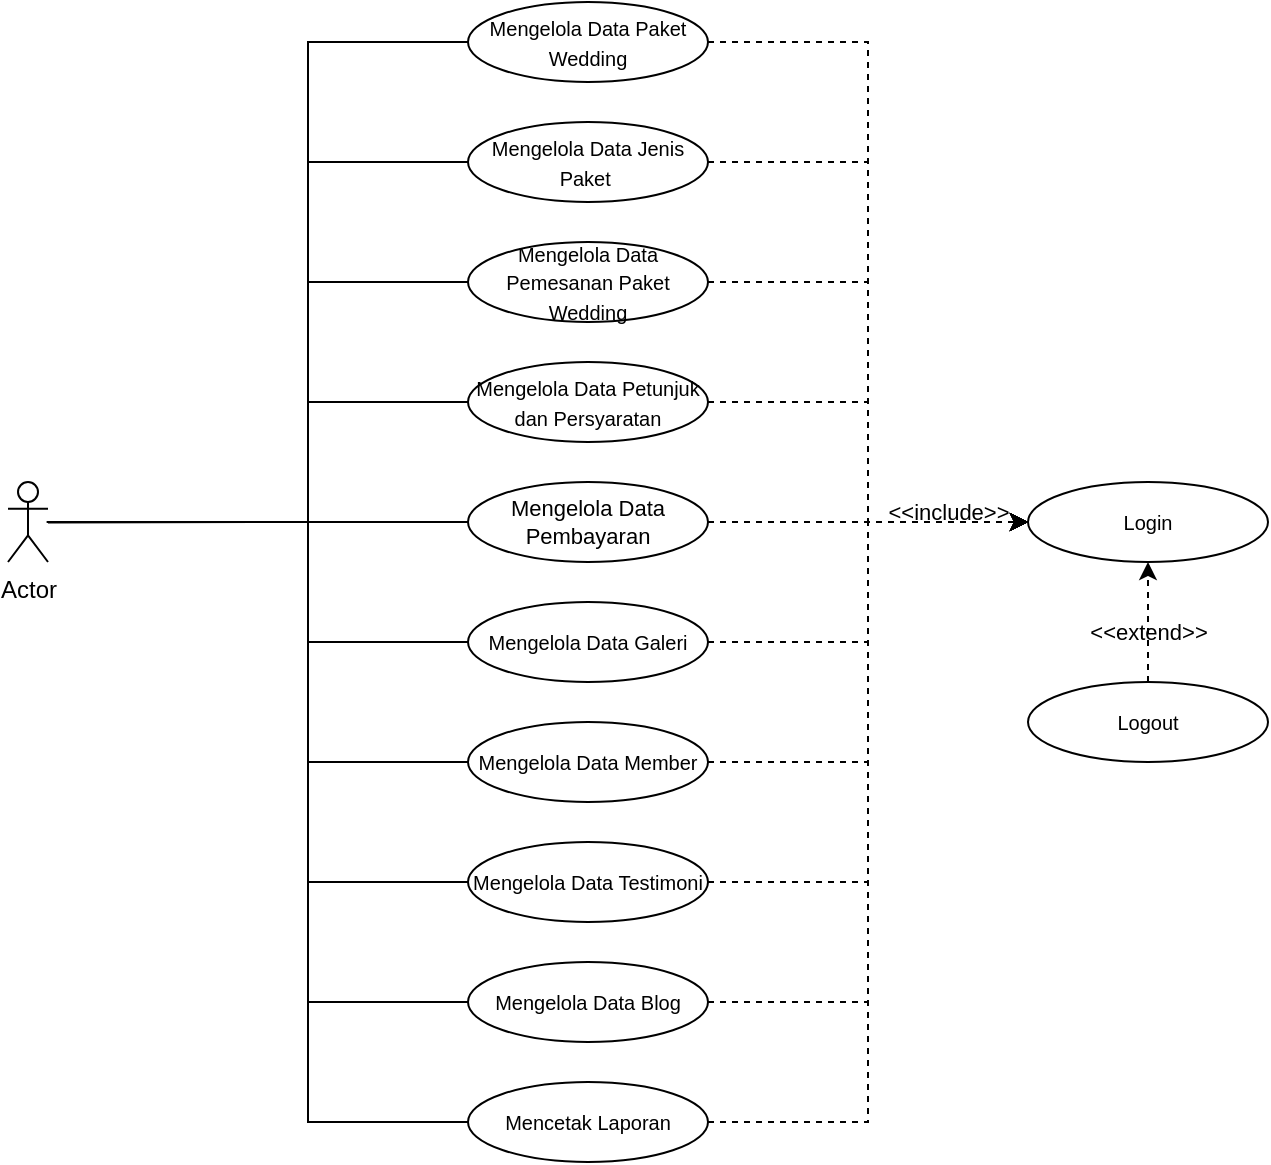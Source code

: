 <mxfile version="21.3.2" type="github">
  <diagram name="Page-1" id="ptqF46JkStDB1N-qUOx_">
    <mxGraphModel dx="1114" dy="576" grid="1" gridSize="10" guides="1" tooltips="1" connect="1" arrows="1" fold="1" page="1" pageScale="1" pageWidth="827" pageHeight="1169" math="0" shadow="0">
      <root>
        <mxCell id="0" />
        <mxCell id="1" parent="0" />
        <mxCell id="HR6nC0uiJFTiaysMqOgH-27" value="" style="edgeStyle=orthogonalEdgeStyle;rounded=0;orthogonalLoop=1;jettySize=auto;html=1;entryX=0;entryY=0.5;entryDx=0;entryDy=0;endArrow=none;endFill=0;" edge="1" parent="1" source="RQx9iSCu71bE9roLs_1m-1" target="HR6nC0uiJFTiaysMqOgH-1">
          <mxGeometry relative="1" as="geometry">
            <mxPoint x="160.0" y="360" as="targetPoint" />
            <Array as="points">
              <mxPoint x="200" y="360" />
              <mxPoint x="200" y="120" />
            </Array>
          </mxGeometry>
        </mxCell>
        <mxCell id="RQx9iSCu71bE9roLs_1m-1" value="Actor" style="shape=umlActor;verticalLabelPosition=bottom;verticalAlign=top;html=1;" parent="1" vertex="1">
          <mxGeometry x="50" y="340" width="20" height="40" as="geometry" />
        </mxCell>
        <mxCell id="HR6nC0uiJFTiaysMqOgH-42" value="" style="edgeStyle=orthogonalEdgeStyle;rounded=0;orthogonalLoop=1;jettySize=auto;html=1;entryX=0;entryY=0.5;entryDx=0;entryDy=0;dashed=1;" edge="1" parent="1" source="HR6nC0uiJFTiaysMqOgH-1" target="HR6nC0uiJFTiaysMqOgH-40">
          <mxGeometry relative="1" as="geometry">
            <mxPoint x="540" y="60" as="targetPoint" />
            <Array as="points">
              <mxPoint x="480" y="120" />
              <mxPoint x="480" y="360" />
            </Array>
          </mxGeometry>
        </mxCell>
        <mxCell id="HR6nC0uiJFTiaysMqOgH-1" value="&lt;font style=&quot;font-size: 10px;&quot;&gt;Mengelola Data Paket Wedding&lt;/font&gt;" style="ellipse;whiteSpace=wrap;html=1;" vertex="1" parent="1">
          <mxGeometry x="280" y="100" width="120" height="40" as="geometry" />
        </mxCell>
        <mxCell id="HR6nC0uiJFTiaysMqOgH-30" style="edgeStyle=orthogonalEdgeStyle;rounded=0;orthogonalLoop=1;jettySize=auto;html=1;endArrow=none;endFill=0;" edge="1" parent="1" source="HR6nC0uiJFTiaysMqOgH-13">
          <mxGeometry relative="1" as="geometry">
            <mxPoint x="70" y="360" as="targetPoint" />
            <Array as="points">
              <mxPoint x="200" y="180" />
              <mxPoint x="200" y="360" />
            </Array>
          </mxGeometry>
        </mxCell>
        <mxCell id="HR6nC0uiJFTiaysMqOgH-43" style="edgeStyle=orthogonalEdgeStyle;rounded=0;orthogonalLoop=1;jettySize=auto;html=1;entryX=0;entryY=0.5;entryDx=0;entryDy=0;dashed=1;" edge="1" parent="1" source="HR6nC0uiJFTiaysMqOgH-13" target="HR6nC0uiJFTiaysMqOgH-40">
          <mxGeometry relative="1" as="geometry">
            <Array as="points">
              <mxPoint x="480" y="180" />
              <mxPoint x="480" y="360" />
            </Array>
          </mxGeometry>
        </mxCell>
        <mxCell id="HR6nC0uiJFTiaysMqOgH-13" value="&lt;font style=&quot;font-size: 10px;&quot;&gt;Mengelola Data Jenis Paket&amp;nbsp;&lt;/font&gt;" style="ellipse;whiteSpace=wrap;html=1;" vertex="1" parent="1">
          <mxGeometry x="280" y="160" width="120" height="40" as="geometry" />
        </mxCell>
        <mxCell id="HR6nC0uiJFTiaysMqOgH-31" style="edgeStyle=orthogonalEdgeStyle;rounded=0;orthogonalLoop=1;jettySize=auto;html=1;exitX=0;exitY=0.5;exitDx=0;exitDy=0;endArrow=none;endFill=0;" edge="1" parent="1" source="HR6nC0uiJFTiaysMqOgH-14">
          <mxGeometry relative="1" as="geometry">
            <mxPoint x="70" y="360.0" as="targetPoint" />
            <Array as="points">
              <mxPoint x="200" y="240" />
              <mxPoint x="200" y="360" />
            </Array>
          </mxGeometry>
        </mxCell>
        <mxCell id="HR6nC0uiJFTiaysMqOgH-44" style="edgeStyle=orthogonalEdgeStyle;rounded=0;orthogonalLoop=1;jettySize=auto;html=1;entryX=0;entryY=0.5;entryDx=0;entryDy=0;dashed=1;" edge="1" parent="1" source="HR6nC0uiJFTiaysMqOgH-14" target="HR6nC0uiJFTiaysMqOgH-40">
          <mxGeometry relative="1" as="geometry">
            <Array as="points">
              <mxPoint x="480" y="240" />
              <mxPoint x="480" y="360" />
            </Array>
          </mxGeometry>
        </mxCell>
        <mxCell id="HR6nC0uiJFTiaysMqOgH-14" value="&lt;font style=&quot;font-size: 10px;&quot;&gt;Mengelola Data Pemesanan Paket Wedding&lt;/font&gt;" style="ellipse;whiteSpace=wrap;html=1;" vertex="1" parent="1">
          <mxGeometry x="280" y="220" width="120" height="40" as="geometry" />
        </mxCell>
        <mxCell id="HR6nC0uiJFTiaysMqOgH-32" style="edgeStyle=orthogonalEdgeStyle;rounded=0;orthogonalLoop=1;jettySize=auto;html=1;endArrow=none;endFill=0;" edge="1" parent="1" source="HR6nC0uiJFTiaysMqOgH-15">
          <mxGeometry relative="1" as="geometry">
            <mxPoint x="70" y="360.0" as="targetPoint" />
            <Array as="points">
              <mxPoint x="200" y="300" />
              <mxPoint x="200" y="360" />
            </Array>
          </mxGeometry>
        </mxCell>
        <mxCell id="HR6nC0uiJFTiaysMqOgH-45" style="edgeStyle=orthogonalEdgeStyle;rounded=0;orthogonalLoop=1;jettySize=auto;html=1;entryX=0;entryY=0.5;entryDx=0;entryDy=0;dashed=1;" edge="1" parent="1" source="HR6nC0uiJFTiaysMqOgH-15" target="HR6nC0uiJFTiaysMqOgH-40">
          <mxGeometry relative="1" as="geometry">
            <Array as="points">
              <mxPoint x="480" y="300" />
              <mxPoint x="480" y="360" />
            </Array>
          </mxGeometry>
        </mxCell>
        <mxCell id="HR6nC0uiJFTiaysMqOgH-15" value="&lt;font style=&quot;font-size: 10px;&quot;&gt;Mengelola Data Petunjuk dan Persyaratan&lt;/font&gt;" style="ellipse;whiteSpace=wrap;html=1;" vertex="1" parent="1">
          <mxGeometry x="280" y="280" width="120" height="40" as="geometry" />
        </mxCell>
        <mxCell id="HR6nC0uiJFTiaysMqOgH-34" style="edgeStyle=orthogonalEdgeStyle;rounded=0;orthogonalLoop=1;jettySize=auto;html=1;exitX=0;exitY=0.5;exitDx=0;exitDy=0;endArrow=none;endFill=0;" edge="1" parent="1" source="HR6nC0uiJFTiaysMqOgH-17">
          <mxGeometry relative="1" as="geometry">
            <mxPoint x="70" y="360.241" as="targetPoint" />
          </mxGeometry>
        </mxCell>
        <mxCell id="HR6nC0uiJFTiaysMqOgH-47" style="edgeStyle=orthogonalEdgeStyle;rounded=0;orthogonalLoop=1;jettySize=auto;html=1;dashed=1;entryX=0;entryY=0.5;entryDx=0;entryDy=0;" edge="1" parent="1" source="HR6nC0uiJFTiaysMqOgH-17" target="HR6nC0uiJFTiaysMqOgH-40">
          <mxGeometry relative="1" as="geometry">
            <mxPoint x="520" y="360" as="targetPoint" />
          </mxGeometry>
        </mxCell>
        <mxCell id="HR6nC0uiJFTiaysMqOgH-17" value="&lt;font style=&quot;font-size: 11px;&quot;&gt;Mengelola Data Pembayaran&lt;/font&gt;" style="ellipse;whiteSpace=wrap;html=1;fontSize=11;" vertex="1" parent="1">
          <mxGeometry x="280" y="340" width="120" height="40" as="geometry" />
        </mxCell>
        <mxCell id="HR6nC0uiJFTiaysMqOgH-35" style="edgeStyle=orthogonalEdgeStyle;rounded=0;orthogonalLoop=1;jettySize=auto;html=1;endArrow=none;endFill=0;" edge="1" parent="1" source="HR6nC0uiJFTiaysMqOgH-18">
          <mxGeometry relative="1" as="geometry">
            <mxPoint x="70" y="360.0" as="targetPoint" />
            <Array as="points">
              <mxPoint x="200" y="420" />
              <mxPoint x="200" y="360" />
            </Array>
          </mxGeometry>
        </mxCell>
        <mxCell id="HR6nC0uiJFTiaysMqOgH-48" style="edgeStyle=orthogonalEdgeStyle;rounded=0;orthogonalLoop=1;jettySize=auto;html=1;dashed=1;entryX=0;entryY=0.5;entryDx=0;entryDy=0;" edge="1" parent="1" source="HR6nC0uiJFTiaysMqOgH-18" target="HR6nC0uiJFTiaysMqOgH-40">
          <mxGeometry relative="1" as="geometry">
            <mxPoint x="520" y="360" as="targetPoint" />
            <Array as="points">
              <mxPoint x="480" y="420" />
              <mxPoint x="480" y="360" />
            </Array>
          </mxGeometry>
        </mxCell>
        <mxCell id="HR6nC0uiJFTiaysMqOgH-18" value="&lt;font style=&quot;font-size: 10px;&quot;&gt;Mengelola Data Galeri&lt;/font&gt;" style="ellipse;whiteSpace=wrap;html=1;" vertex="1" parent="1">
          <mxGeometry x="280" y="400" width="120" height="40" as="geometry" />
        </mxCell>
        <mxCell id="HR6nC0uiJFTiaysMqOgH-36" style="edgeStyle=orthogonalEdgeStyle;rounded=0;orthogonalLoop=1;jettySize=auto;html=1;exitX=0;exitY=0.5;exitDx=0;exitDy=0;endArrow=none;endFill=0;" edge="1" parent="1" source="HR6nC0uiJFTiaysMqOgH-19">
          <mxGeometry relative="1" as="geometry">
            <mxPoint x="70" y="360.0" as="targetPoint" />
            <Array as="points">
              <mxPoint x="200" y="480" />
              <mxPoint x="200" y="360" />
            </Array>
          </mxGeometry>
        </mxCell>
        <mxCell id="HR6nC0uiJFTiaysMqOgH-49" style="edgeStyle=orthogonalEdgeStyle;rounded=0;orthogonalLoop=1;jettySize=auto;html=1;entryX=0;entryY=0.5;entryDx=0;entryDy=0;dashed=1;" edge="1" parent="1" source="HR6nC0uiJFTiaysMqOgH-19" target="HR6nC0uiJFTiaysMqOgH-40">
          <mxGeometry relative="1" as="geometry">
            <Array as="points">
              <mxPoint x="480" y="480" />
              <mxPoint x="480" y="360" />
            </Array>
          </mxGeometry>
        </mxCell>
        <mxCell id="HR6nC0uiJFTiaysMqOgH-19" value="&lt;font style=&quot;font-size: 10px;&quot;&gt;Mengelola Data Member&lt;/font&gt;" style="ellipse;whiteSpace=wrap;html=1;" vertex="1" parent="1">
          <mxGeometry x="280" y="460" width="120" height="40" as="geometry" />
        </mxCell>
        <mxCell id="HR6nC0uiJFTiaysMqOgH-37" style="edgeStyle=orthogonalEdgeStyle;rounded=0;orthogonalLoop=1;jettySize=auto;html=1;endArrow=none;endFill=0;" edge="1" parent="1" source="HR6nC0uiJFTiaysMqOgH-20">
          <mxGeometry relative="1" as="geometry">
            <mxPoint x="70" y="360.0" as="targetPoint" />
            <Array as="points">
              <mxPoint x="200" y="540" />
              <mxPoint x="200" y="360" />
            </Array>
          </mxGeometry>
        </mxCell>
        <mxCell id="HR6nC0uiJFTiaysMqOgH-50" style="edgeStyle=orthogonalEdgeStyle;rounded=0;orthogonalLoop=1;jettySize=auto;html=1;exitX=1;exitY=0.5;exitDx=0;exitDy=0;dashed=1;entryX=0;entryY=0.5;entryDx=0;entryDy=0;" edge="1" parent="1" source="HR6nC0uiJFTiaysMqOgH-20" target="HR6nC0uiJFTiaysMqOgH-40">
          <mxGeometry relative="1" as="geometry">
            <mxPoint x="520" y="360" as="targetPoint" />
            <Array as="points">
              <mxPoint x="480" y="540" />
              <mxPoint x="480" y="360" />
            </Array>
          </mxGeometry>
        </mxCell>
        <mxCell id="HR6nC0uiJFTiaysMqOgH-20" value="&lt;font style=&quot;font-size: 10px;&quot;&gt;Mengelola Data Testimoni&lt;/font&gt;" style="ellipse;whiteSpace=wrap;html=1;" vertex="1" parent="1">
          <mxGeometry x="280" y="520" width="120" height="40" as="geometry" />
        </mxCell>
        <mxCell id="HR6nC0uiJFTiaysMqOgH-38" style="edgeStyle=orthogonalEdgeStyle;rounded=0;orthogonalLoop=1;jettySize=auto;html=1;endArrow=none;endFill=0;" edge="1" parent="1" source="HR6nC0uiJFTiaysMqOgH-21">
          <mxGeometry relative="1" as="geometry">
            <mxPoint x="69.31" y="360.0" as="targetPoint" />
            <Array as="points">
              <mxPoint x="200" y="600" />
              <mxPoint x="200" y="360" />
            </Array>
          </mxGeometry>
        </mxCell>
        <mxCell id="HR6nC0uiJFTiaysMqOgH-51" style="edgeStyle=orthogonalEdgeStyle;rounded=0;orthogonalLoop=1;jettySize=auto;html=1;entryX=0;entryY=0.5;entryDx=0;entryDy=0;dashed=1;" edge="1" parent="1" source="HR6nC0uiJFTiaysMqOgH-21" target="HR6nC0uiJFTiaysMqOgH-40">
          <mxGeometry relative="1" as="geometry">
            <Array as="points">
              <mxPoint x="480" y="600" />
              <mxPoint x="480" y="360" />
            </Array>
          </mxGeometry>
        </mxCell>
        <mxCell id="HR6nC0uiJFTiaysMqOgH-21" value="&lt;font style=&quot;font-size: 10px;&quot;&gt;Mengelola Data Blog&lt;/font&gt;" style="ellipse;whiteSpace=wrap;html=1;" vertex="1" parent="1">
          <mxGeometry x="280" y="580" width="120" height="40" as="geometry" />
        </mxCell>
        <mxCell id="HR6nC0uiJFTiaysMqOgH-39" style="edgeStyle=orthogonalEdgeStyle;rounded=0;orthogonalLoop=1;jettySize=auto;html=1;endArrow=none;endFill=0;" edge="1" parent="1" source="HR6nC0uiJFTiaysMqOgH-22">
          <mxGeometry relative="1" as="geometry">
            <mxPoint x="70" y="360.0" as="targetPoint" />
            <Array as="points">
              <mxPoint x="200" y="660" />
              <mxPoint x="200" y="360" />
            </Array>
          </mxGeometry>
        </mxCell>
        <mxCell id="HR6nC0uiJFTiaysMqOgH-52" style="edgeStyle=orthogonalEdgeStyle;rounded=0;orthogonalLoop=1;jettySize=auto;html=1;exitX=1;exitY=0.5;exitDx=0;exitDy=0;dashed=1;entryX=0;entryY=0.5;entryDx=0;entryDy=0;" edge="1" parent="1" source="HR6nC0uiJFTiaysMqOgH-22" target="HR6nC0uiJFTiaysMqOgH-40">
          <mxGeometry relative="1" as="geometry">
            <mxPoint x="520" y="360" as="targetPoint" />
            <Array as="points">
              <mxPoint x="480" y="660" />
              <mxPoint x="480" y="360" />
            </Array>
          </mxGeometry>
        </mxCell>
        <mxCell id="HR6nC0uiJFTiaysMqOgH-22" value="&lt;font style=&quot;font-size: 10px;&quot;&gt;Mencetak Laporan&lt;/font&gt;" style="ellipse;whiteSpace=wrap;html=1;" vertex="1" parent="1">
          <mxGeometry x="280" y="640" width="120" height="40" as="geometry" />
        </mxCell>
        <mxCell id="HR6nC0uiJFTiaysMqOgH-40" value="&lt;font style=&quot;font-size: 10px;&quot;&gt;Login&lt;/font&gt;" style="ellipse;whiteSpace=wrap;html=1;" vertex="1" parent="1">
          <mxGeometry x="560" y="340" width="120" height="40" as="geometry" />
        </mxCell>
        <mxCell id="HR6nC0uiJFTiaysMqOgH-54" value="&lt;font style=&quot;font-size: 11px;&quot;&gt;&amp;lt;&amp;lt;include&amp;gt;&amp;gt;&lt;/font&gt;" style="text;html=1;align=center;verticalAlign=middle;resizable=0;points=[];autosize=1;strokeColor=none;fillColor=none;" vertex="1" parent="1">
          <mxGeometry x="480" y="340" width="80" height="30" as="geometry" />
        </mxCell>
        <mxCell id="HR6nC0uiJFTiaysMqOgH-56" value="" style="edgeStyle=orthogonalEdgeStyle;rounded=0;orthogonalLoop=1;jettySize=auto;html=1;dashed=1;" edge="1" parent="1" source="HR6nC0uiJFTiaysMqOgH-55" target="HR6nC0uiJFTiaysMqOgH-40">
          <mxGeometry relative="1" as="geometry" />
        </mxCell>
        <mxCell id="HR6nC0uiJFTiaysMqOgH-55" value="&lt;font style=&quot;font-size: 10px;&quot;&gt;Logout&lt;/font&gt;" style="ellipse;whiteSpace=wrap;html=1;" vertex="1" parent="1">
          <mxGeometry x="560" y="440" width="120" height="40" as="geometry" />
        </mxCell>
        <mxCell id="HR6nC0uiJFTiaysMqOgH-57" value="&lt;font style=&quot;font-size: 11px;&quot;&gt;&amp;lt;&amp;lt;extend&amp;gt;&amp;gt;&lt;/font&gt;" style="text;html=1;align=center;verticalAlign=middle;resizable=0;points=[];autosize=1;strokeColor=none;fillColor=none;" vertex="1" parent="1">
          <mxGeometry x="580" y="400" width="80" height="30" as="geometry" />
        </mxCell>
      </root>
    </mxGraphModel>
  </diagram>
</mxfile>
